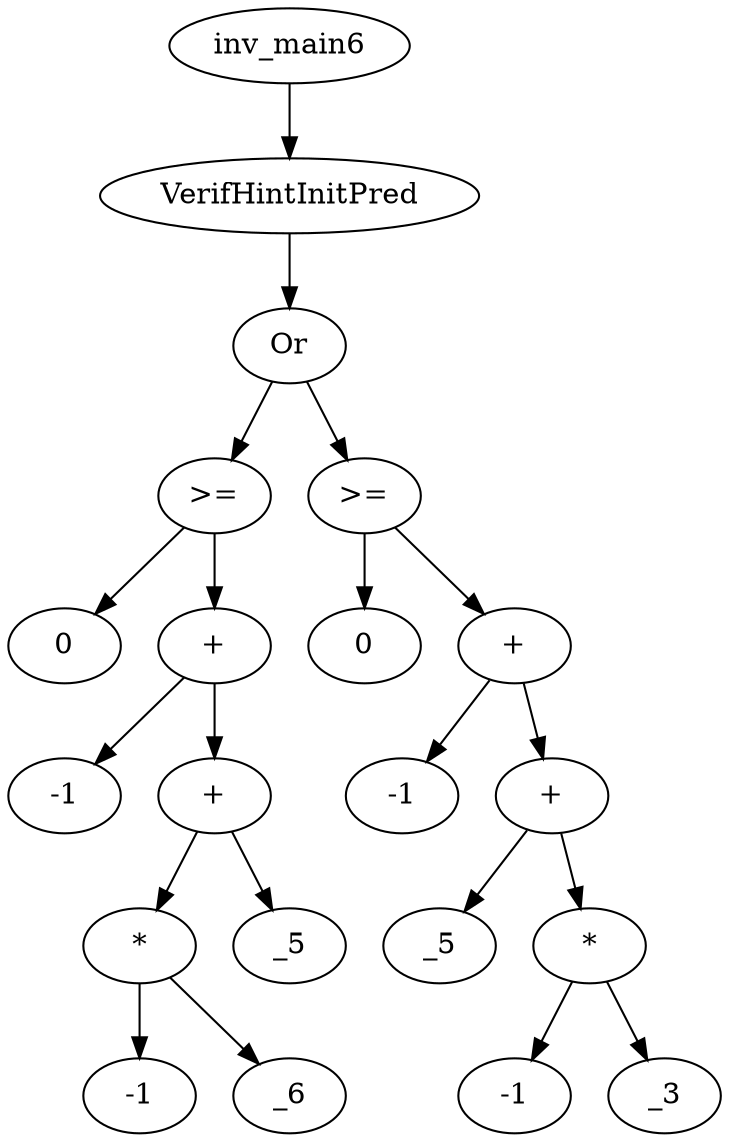 digraph dag {
0 [label="inv_main6"];
1 [label="VerifHintInitPred"];
2 [label="Or"];
3 [label=">="];
4 [label="0"];
5 [label="+"];
6 [label="-1"];
7 [label="+"];
8 [label="*"];
9 [label="-1"];
10 [label="_6"];
11 [label="_5"];
12 [label=">="];
13 [label="0"];
14 [label="+"];
15 [label="-1"];
16 [label="+"];
17 [label="_5"];
18 [label="*"];
19 [label="-1"];
20 [label="_3"];
0->1
1->2
2->3
2 -> 12
3->5
3 -> 4
5->7
5 -> 6
7->8
7 -> 11
8->10
8 -> 9
12->14
12 -> 13
14->16
14 -> 15
16->18
16 -> 17
18->20
18 -> 19
}
